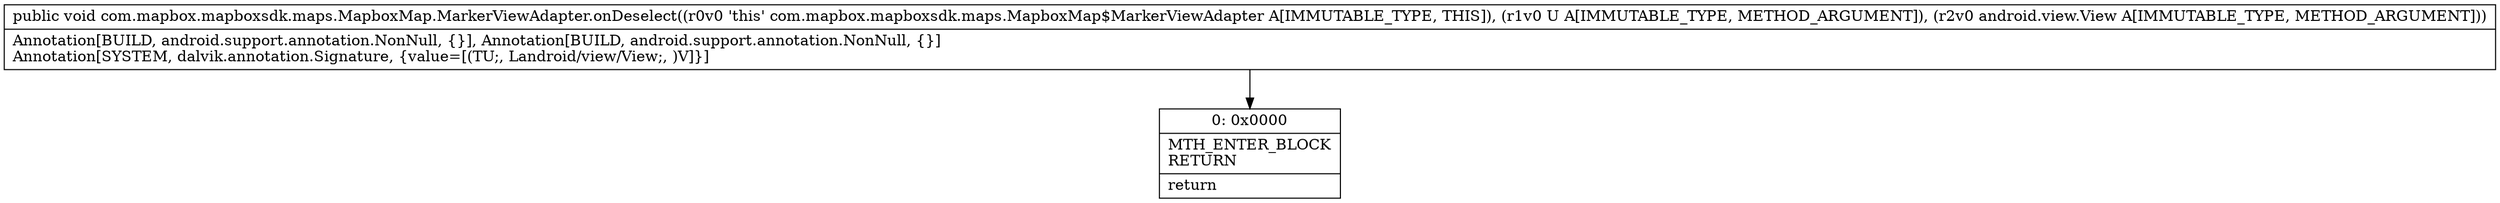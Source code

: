digraph "CFG forcom.mapbox.mapboxsdk.maps.MapboxMap.MarkerViewAdapter.onDeselect(Lcom\/mapbox\/mapboxsdk\/annotations\/MarkerView;Landroid\/view\/View;)V" {
Node_0 [shape=record,label="{0\:\ 0x0000|MTH_ENTER_BLOCK\lRETURN\l|return\l}"];
MethodNode[shape=record,label="{public void com.mapbox.mapboxsdk.maps.MapboxMap.MarkerViewAdapter.onDeselect((r0v0 'this' com.mapbox.mapboxsdk.maps.MapboxMap$MarkerViewAdapter A[IMMUTABLE_TYPE, THIS]), (r1v0 U A[IMMUTABLE_TYPE, METHOD_ARGUMENT]), (r2v0 android.view.View A[IMMUTABLE_TYPE, METHOD_ARGUMENT]))  | Annotation[BUILD, android.support.annotation.NonNull, \{\}], Annotation[BUILD, android.support.annotation.NonNull, \{\}]\lAnnotation[SYSTEM, dalvik.annotation.Signature, \{value=[(TU;, Landroid\/view\/View;, )V]\}]\l}"];
MethodNode -> Node_0;
}

